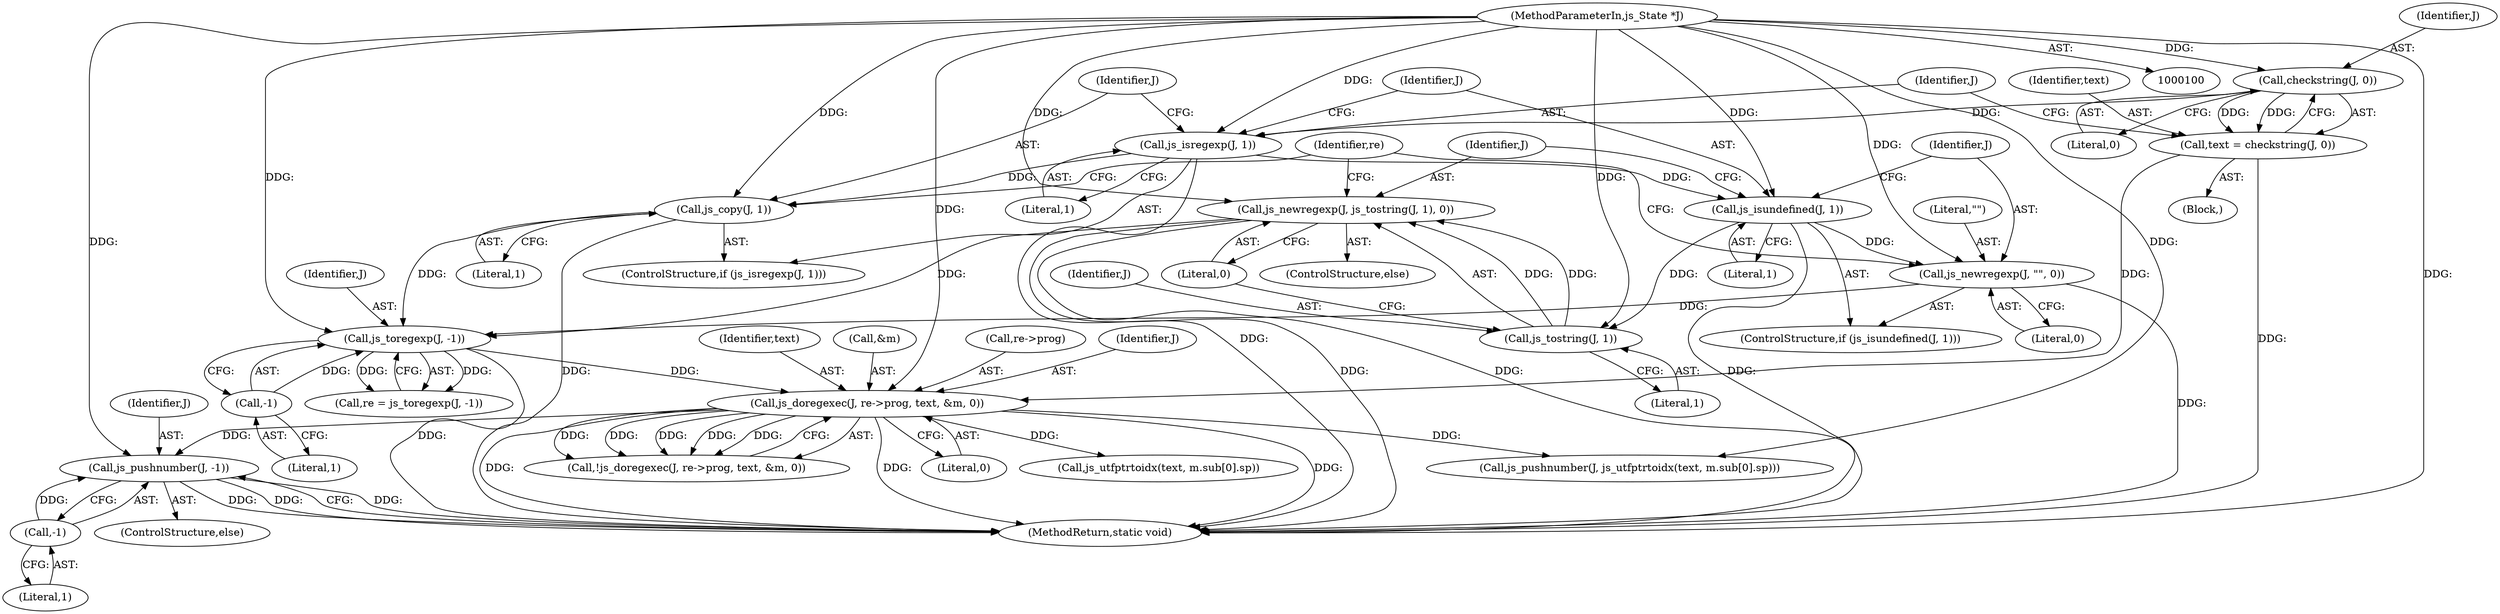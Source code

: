 digraph "0_mujs_00d4606c3baf813b7b1c176823b2729bf51002a2_3@pointer" {
"1000163" [label="(Call,js_pushnumber(J, -1))"];
"1000142" [label="(Call,js_doregexec(J, re->prog, text, &m, 0))"];
"1000136" [label="(Call,js_toregexp(J, -1))"];
"1000128" [label="(Call,js_newregexp(J, js_tostring(J, 1), 0))"];
"1000130" [label="(Call,js_tostring(J, 1))"];
"1000120" [label="(Call,js_isundefined(J, 1))"];
"1000112" [label="(Call,js_isregexp(J, 1))"];
"1000108" [label="(Call,checkstring(J, 0))"];
"1000101" [label="(MethodParameterIn,js_State *J)"];
"1000115" [label="(Call,js_copy(J, 1))"];
"1000123" [label="(Call,js_newregexp(J, \"\", 0))"];
"1000138" [label="(Call,-1)"];
"1000106" [label="(Call,text = checkstring(J, 0))"];
"1000165" [label="(Call,-1)"];
"1000108" [label="(Call,checkstring(J, 0))"];
"1000116" [label="(Identifier,J)"];
"1000164" [label="(Identifier,J)"];
"1000112" [label="(Call,js_isregexp(J, 1))"];
"1000114" [label="(Literal,1)"];
"1000126" [label="(Literal,0)"];
"1000131" [label="(Identifier,J)"];
"1000124" [label="(Identifier,J)"];
"1000163" [label="(Call,js_pushnumber(J, -1))"];
"1000107" [label="(Identifier,text)"];
"1000129" [label="(Identifier,J)"];
"1000127" [label="(ControlStructure,else)"];
"1000102" [label="(Block,)"];
"1000141" [label="(Call,!js_doregexec(J, re->prog, text, &m, 0))"];
"1000138" [label="(Call,-1)"];
"1000142" [label="(Call,js_doregexec(J, re->prog, text, &m, 0))"];
"1000110" [label="(Literal,0)"];
"1000106" [label="(Call,text = checkstring(J, 0))"];
"1000134" [label="(Call,re = js_toregexp(J, -1))"];
"1000119" [label="(ControlStructure,if (js_isundefined(J, 1)))"];
"1000125" [label="(Literal,\"\")"];
"1000151" [label="(Call,js_pushnumber(J, js_utfptrtoidx(text, m.sub[0].sp)))"];
"1000130" [label="(Call,js_tostring(J, 1))"];
"1000150" [label="(Literal,0)"];
"1000162" [label="(ControlStructure,else)"];
"1000133" [label="(Literal,0)"];
"1000166" [label="(Literal,1)"];
"1000135" [label="(Identifier,re)"];
"1000165" [label="(Call,-1)"];
"1000101" [label="(MethodParameterIn,js_State *J)"];
"1000117" [label="(Literal,1)"];
"1000147" [label="(Identifier,text)"];
"1000123" [label="(Call,js_newregexp(J, \"\", 0))"];
"1000122" [label="(Literal,1)"];
"1000167" [label="(MethodReturn,static void)"];
"1000148" [label="(Call,&m)"];
"1000109" [label="(Identifier,J)"];
"1000153" [label="(Call,js_utfptrtoidx(text, m.sub[0].sp))"];
"1000115" [label="(Call,js_copy(J, 1))"];
"1000111" [label="(ControlStructure,if (js_isregexp(J, 1)))"];
"1000144" [label="(Call,re->prog)"];
"1000139" [label="(Literal,1)"];
"1000121" [label="(Identifier,J)"];
"1000132" [label="(Literal,1)"];
"1000137" [label="(Identifier,J)"];
"1000113" [label="(Identifier,J)"];
"1000128" [label="(Call,js_newregexp(J, js_tostring(J, 1), 0))"];
"1000136" [label="(Call,js_toregexp(J, -1))"];
"1000143" [label="(Identifier,J)"];
"1000120" [label="(Call,js_isundefined(J, 1))"];
"1000163" -> "1000162"  [label="AST: "];
"1000163" -> "1000165"  [label="CFG: "];
"1000164" -> "1000163"  [label="AST: "];
"1000165" -> "1000163"  [label="AST: "];
"1000167" -> "1000163"  [label="CFG: "];
"1000163" -> "1000167"  [label="DDG: "];
"1000163" -> "1000167"  [label="DDG: "];
"1000163" -> "1000167"  [label="DDG: "];
"1000142" -> "1000163"  [label="DDG: "];
"1000101" -> "1000163"  [label="DDG: "];
"1000165" -> "1000163"  [label="DDG: "];
"1000142" -> "1000141"  [label="AST: "];
"1000142" -> "1000150"  [label="CFG: "];
"1000143" -> "1000142"  [label="AST: "];
"1000144" -> "1000142"  [label="AST: "];
"1000147" -> "1000142"  [label="AST: "];
"1000148" -> "1000142"  [label="AST: "];
"1000150" -> "1000142"  [label="AST: "];
"1000141" -> "1000142"  [label="CFG: "];
"1000142" -> "1000167"  [label="DDG: "];
"1000142" -> "1000167"  [label="DDG: "];
"1000142" -> "1000167"  [label="DDG: "];
"1000142" -> "1000141"  [label="DDG: "];
"1000142" -> "1000141"  [label="DDG: "];
"1000142" -> "1000141"  [label="DDG: "];
"1000142" -> "1000141"  [label="DDG: "];
"1000142" -> "1000141"  [label="DDG: "];
"1000136" -> "1000142"  [label="DDG: "];
"1000101" -> "1000142"  [label="DDG: "];
"1000106" -> "1000142"  [label="DDG: "];
"1000142" -> "1000151"  [label="DDG: "];
"1000142" -> "1000153"  [label="DDG: "];
"1000136" -> "1000134"  [label="AST: "];
"1000136" -> "1000138"  [label="CFG: "];
"1000137" -> "1000136"  [label="AST: "];
"1000138" -> "1000136"  [label="AST: "];
"1000134" -> "1000136"  [label="CFG: "];
"1000136" -> "1000167"  [label="DDG: "];
"1000136" -> "1000134"  [label="DDG: "];
"1000136" -> "1000134"  [label="DDG: "];
"1000128" -> "1000136"  [label="DDG: "];
"1000115" -> "1000136"  [label="DDG: "];
"1000123" -> "1000136"  [label="DDG: "];
"1000101" -> "1000136"  [label="DDG: "];
"1000138" -> "1000136"  [label="DDG: "];
"1000128" -> "1000127"  [label="AST: "];
"1000128" -> "1000133"  [label="CFG: "];
"1000129" -> "1000128"  [label="AST: "];
"1000130" -> "1000128"  [label="AST: "];
"1000133" -> "1000128"  [label="AST: "];
"1000135" -> "1000128"  [label="CFG: "];
"1000128" -> "1000167"  [label="DDG: "];
"1000128" -> "1000167"  [label="DDG: "];
"1000130" -> "1000128"  [label="DDG: "];
"1000130" -> "1000128"  [label="DDG: "];
"1000101" -> "1000128"  [label="DDG: "];
"1000130" -> "1000132"  [label="CFG: "];
"1000131" -> "1000130"  [label="AST: "];
"1000132" -> "1000130"  [label="AST: "];
"1000133" -> "1000130"  [label="CFG: "];
"1000120" -> "1000130"  [label="DDG: "];
"1000101" -> "1000130"  [label="DDG: "];
"1000120" -> "1000119"  [label="AST: "];
"1000120" -> "1000122"  [label="CFG: "];
"1000121" -> "1000120"  [label="AST: "];
"1000122" -> "1000120"  [label="AST: "];
"1000124" -> "1000120"  [label="CFG: "];
"1000129" -> "1000120"  [label="CFG: "];
"1000120" -> "1000167"  [label="DDG: "];
"1000112" -> "1000120"  [label="DDG: "];
"1000101" -> "1000120"  [label="DDG: "];
"1000120" -> "1000123"  [label="DDG: "];
"1000112" -> "1000111"  [label="AST: "];
"1000112" -> "1000114"  [label="CFG: "];
"1000113" -> "1000112"  [label="AST: "];
"1000114" -> "1000112"  [label="AST: "];
"1000116" -> "1000112"  [label="CFG: "];
"1000121" -> "1000112"  [label="CFG: "];
"1000112" -> "1000167"  [label="DDG: "];
"1000108" -> "1000112"  [label="DDG: "];
"1000101" -> "1000112"  [label="DDG: "];
"1000112" -> "1000115"  [label="DDG: "];
"1000108" -> "1000106"  [label="AST: "];
"1000108" -> "1000110"  [label="CFG: "];
"1000109" -> "1000108"  [label="AST: "];
"1000110" -> "1000108"  [label="AST: "];
"1000106" -> "1000108"  [label="CFG: "];
"1000108" -> "1000106"  [label="DDG: "];
"1000108" -> "1000106"  [label="DDG: "];
"1000101" -> "1000108"  [label="DDG: "];
"1000101" -> "1000100"  [label="AST: "];
"1000101" -> "1000167"  [label="DDG: "];
"1000101" -> "1000115"  [label="DDG: "];
"1000101" -> "1000123"  [label="DDG: "];
"1000101" -> "1000151"  [label="DDG: "];
"1000115" -> "1000111"  [label="AST: "];
"1000115" -> "1000117"  [label="CFG: "];
"1000116" -> "1000115"  [label="AST: "];
"1000117" -> "1000115"  [label="AST: "];
"1000135" -> "1000115"  [label="CFG: "];
"1000115" -> "1000167"  [label="DDG: "];
"1000123" -> "1000119"  [label="AST: "];
"1000123" -> "1000126"  [label="CFG: "];
"1000124" -> "1000123"  [label="AST: "];
"1000125" -> "1000123"  [label="AST: "];
"1000126" -> "1000123"  [label="AST: "];
"1000135" -> "1000123"  [label="CFG: "];
"1000123" -> "1000167"  [label="DDG: "];
"1000138" -> "1000139"  [label="CFG: "];
"1000139" -> "1000138"  [label="AST: "];
"1000106" -> "1000102"  [label="AST: "];
"1000107" -> "1000106"  [label="AST: "];
"1000113" -> "1000106"  [label="CFG: "];
"1000106" -> "1000167"  [label="DDG: "];
"1000165" -> "1000166"  [label="CFG: "];
"1000166" -> "1000165"  [label="AST: "];
}
